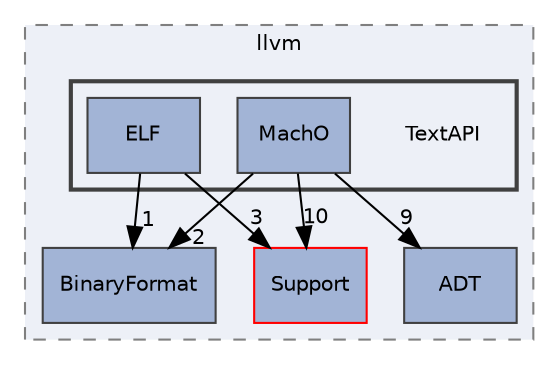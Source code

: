 digraph "include/llvm/TextAPI"
{
 // LATEX_PDF_SIZE
  bgcolor="transparent";
  edge [fontname="Helvetica",fontsize="10",labelfontname="Helvetica",labelfontsize="10"];
  node [fontname="Helvetica",fontsize="10",shape="box"];
  compound=true
  subgraph clusterdir_dcde91663b8816e1e2311938ccd8f690 {
    graph [ bgcolor="#edf0f7", pencolor="grey50", style="filled,dashed,", label="llvm", fontname="Helvetica", fontsize="10", URL="dir_dcde91663b8816e1e2311938ccd8f690.html"]
  dir_32453792af2ba70c54e3ccae3a790d1b [label="ADT", style="filled,", fillcolor="#a2b4d6", color="grey25", URL="dir_32453792af2ba70c54e3ccae3a790d1b.html"];
  dir_76bc56fc1555430657f301d4de3959f5 [label="BinaryFormat", style="filled,", fillcolor="#a2b4d6", color="grey25", URL="dir_76bc56fc1555430657f301d4de3959f5.html"];
  dir_ae1e398ac700924fa434b51c248a5531 [label="Support", style="filled,", fillcolor="#a2b4d6", color="red", URL="dir_ae1e398ac700924fa434b51c248a5531.html"];
  subgraph clusterdir_2a015fff05761bf36535b6a36ba271e5 {
    graph [ bgcolor="#edf0f7", pencolor="grey25", style="filled,bold,", label="", fontname="Helvetica", fontsize="10", URL="dir_2a015fff05761bf36535b6a36ba271e5.html"]
    dir_2a015fff05761bf36535b6a36ba271e5 [shape=plaintext, label="TextAPI"];
  dir_668e69eac1dc28326fbb53327d4f0ecf [label="ELF", style="filled,", fillcolor="#a2b4d6", color="grey25", URL="dir_668e69eac1dc28326fbb53327d4f0ecf.html"];
  dir_6eadbc4164a245c70763ab039f9e6916 [label="MachO", style="filled,", fillcolor="#a2b4d6", color="grey25", URL="dir_6eadbc4164a245c70763ab039f9e6916.html"];
  }
  }
  dir_668e69eac1dc28326fbb53327d4f0ecf->dir_76bc56fc1555430657f301d4de3959f5 [headlabel="1", labeldistance=1.5 headhref="dir_000068_000028.html"];
  dir_668e69eac1dc28326fbb53327d4f0ecf->dir_ae1e398ac700924fa434b51c248a5531 [headlabel="3", labeldistance=1.5 headhref="dir_000068_000182.html"];
  dir_6eadbc4164a245c70763ab039f9e6916->dir_32453792af2ba70c54e3ccae3a790d1b [headlabel="9", labeldistance=1.5 headhref="dir_000112_000001.html"];
  dir_6eadbc4164a245c70763ab039f9e6916->dir_76bc56fc1555430657f301d4de3959f5 [headlabel="2", labeldistance=1.5 headhref="dir_000112_000028.html"];
  dir_6eadbc4164a245c70763ab039f9e6916->dir_ae1e398ac700924fa434b51c248a5531 [headlabel="10", labeldistance=1.5 headhref="dir_000112_000182.html"];
}
